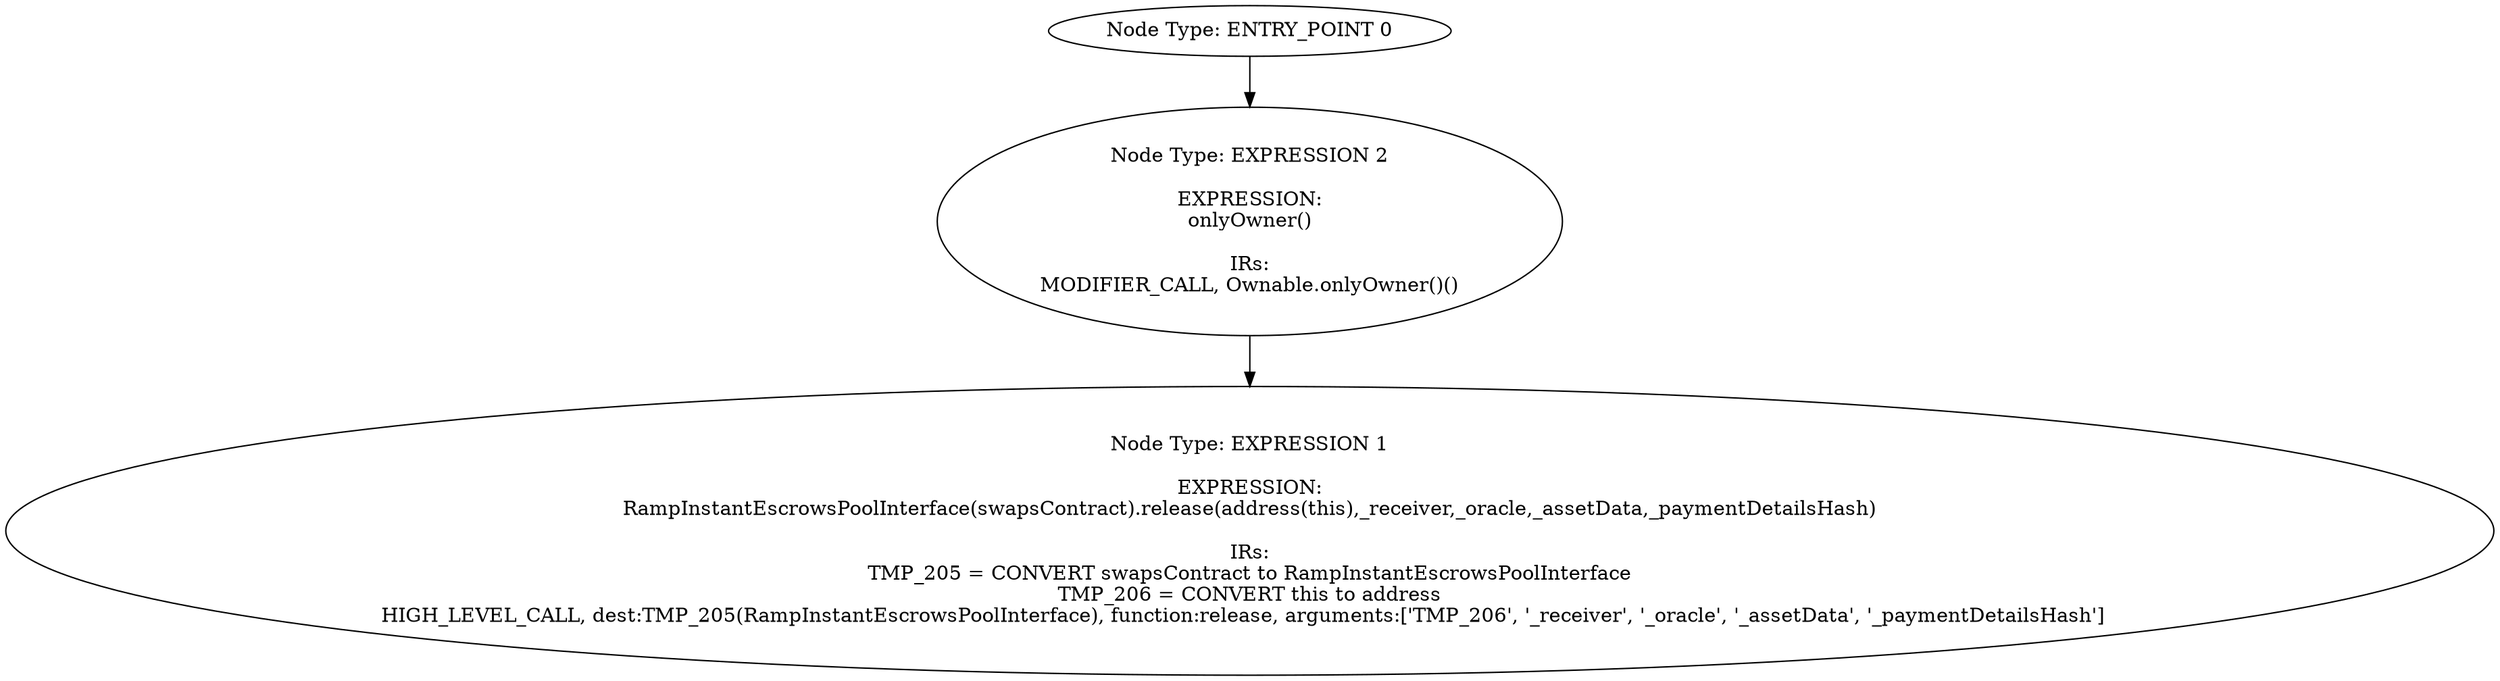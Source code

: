 digraph{
0[label="Node Type: ENTRY_POINT 0
"];
0->2;
1[label="Node Type: EXPRESSION 1

EXPRESSION:
RampInstantEscrowsPoolInterface(swapsContract).release(address(this),_receiver,_oracle,_assetData,_paymentDetailsHash)

IRs:
TMP_205 = CONVERT swapsContract to RampInstantEscrowsPoolInterface
TMP_206 = CONVERT this to address
HIGH_LEVEL_CALL, dest:TMP_205(RampInstantEscrowsPoolInterface), function:release, arguments:['TMP_206', '_receiver', '_oracle', '_assetData', '_paymentDetailsHash']  "];
2[label="Node Type: EXPRESSION 2

EXPRESSION:
onlyOwner()

IRs:
MODIFIER_CALL, Ownable.onlyOwner()()"];
2->1;
}
